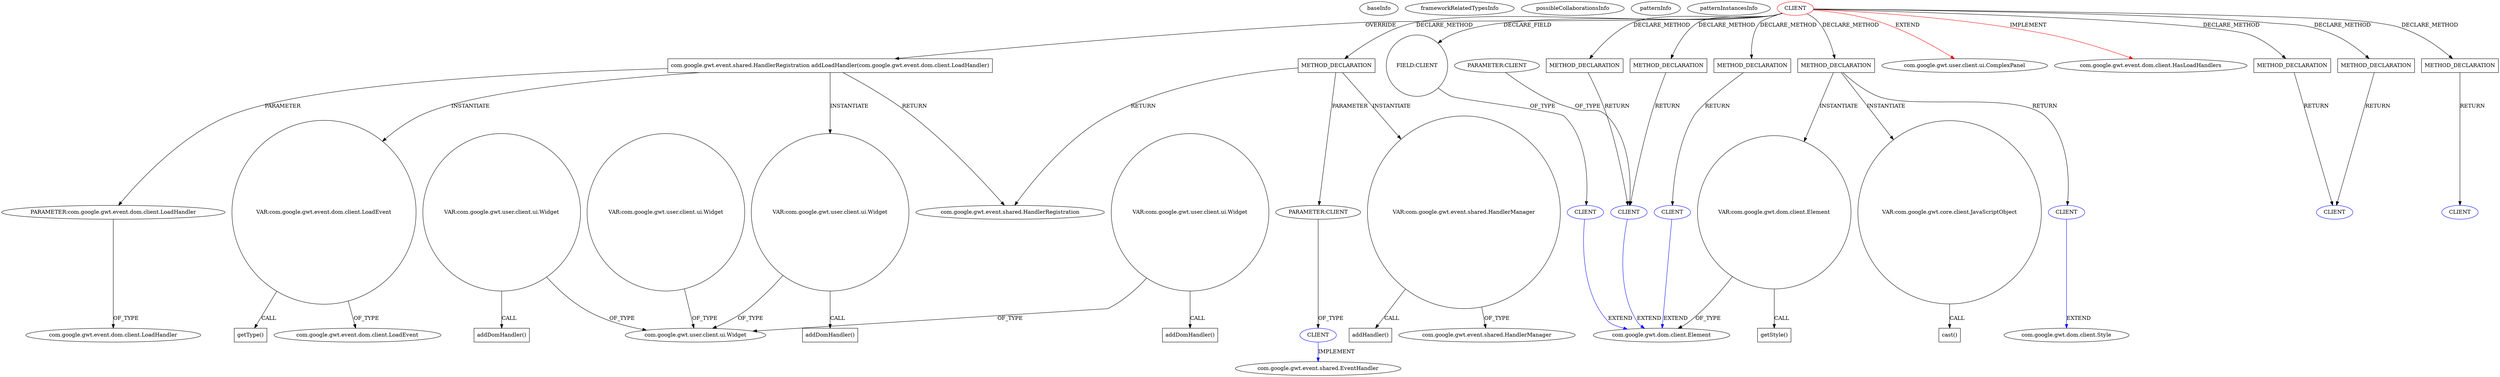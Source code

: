 digraph {
baseInfo[graphId=1551,category="pattern",isAnonymous=false,possibleRelation=true]
frameworkRelatedTypesInfo[0="com.google.gwt.event.dom.client.HasLoadHandlers",1="com.google.gwt.user.client.ui.ComplexPanel"]
possibleCollaborationsInfo[0="1551~FIELD_TYPE_DECLARATION-~com.google.gwt.event.dom.client.HasLoadHandlers com.google.gwt.user.client.ui.ComplexPanel ~com.google.gwt.dom.client.Element ~false~false",1="1551~RETURN_TYPE_DECLARATION-CLIENT_METHOD_DECLARATION-PARAMETER_TYPE_DECLARATION-RETURN_TYPE_DECLARATION-CLIENT_METHOD_DECLARATION-~com.google.gwt.event.dom.client.HasLoadHandlers com.google.gwt.user.client.ui.ComplexPanel ~com.google.gwt.dom.client.Element ~false~false",2="1551~RETURN_TYPE_DECLARATION-CLIENT_METHOD_DECLARATION-~com.google.gwt.event.dom.client.HasLoadHandlers com.google.gwt.user.client.ui.ComplexPanel ~com.google.gwt.dom.client.Element ~false~false",3="1551~RETURN_TYPE_DECLARATION-CLIENT_METHOD_DECLARATION-~com.google.gwt.event.dom.client.HasLoadHandlers com.google.gwt.user.client.ui.ComplexPanel ~com.google.gwt.dom.client.Style ~false~false",4="1551~PARAMETER_TYPE_DECLARATION-CLIENT_METHOD_DECLARATION-~com.google.gwt.event.dom.client.HasLoadHandlers com.google.gwt.user.client.ui.ComplexPanel ~com.google.gwt.event.shared.EventHandler ~false~false"]
patternInfo[frequency=3.0,patternRootClient=0]
patternInstancesInfo[0="mguiral-GwtSvgLib~/mguiral-GwtSvgLib/GwtSvgLib-master/src/gwt/html5/svg/client/user/ui/SVGGraphicalWidget.java~SVGGraphicalWidget~3974",1="mguiral-GwtSvgLib~/mguiral-GwtSvgLib/GwtSvgLib-master/src/gwt/html5/svg/client/user/ui/SVGWidget.java~SVGWidget~3992",2="mguiral-GwtSvgLib~/mguiral-GwtSvgLib/GwtSvgLib-master/src/gwt/html5/svg/client/user/ui/SVGSwitchWidget.java~SVGSwitchWidget~4001"]
96[label="PARAMETER:com.google.gwt.event.dom.client.LoadHandler",vertexType="PARAMETER_DECLARATION",isFrameworkType=false]
97[label="com.google.gwt.event.dom.client.LoadHandler",vertexType="FRAMEWORK_INTERFACE_TYPE",isFrameworkType=false]
94[label="com.google.gwt.event.shared.HandlerRegistration addLoadHandler(com.google.gwt.event.dom.client.LoadHandler)",vertexType="OVERRIDING_METHOD_DECLARATION",isFrameworkType=false,shape=box]
0[label="CLIENT",vertexType="ROOT_CLIENT_CLASS_DECLARATION",isFrameworkType=false,color=red]
11[label="FIELD:CLIENT",vertexType="FIELD_DECLARATION",isFrameworkType=false,shape=circle]
98[label="VAR:com.google.gwt.user.client.ui.Widget",vertexType="VARIABLE_EXPRESION",isFrameworkType=false,shape=circle]
1[label="com.google.gwt.user.client.ui.ComplexPanel",vertexType="FRAMEWORK_CLASS_TYPE",isFrameworkType=false]
101[label="VAR:com.google.gwt.event.dom.client.LoadEvent",vertexType="VARIABLE_EXPRESION",isFrameworkType=false,shape=circle]
102[label="getType()",vertexType="INSIDE_CALL",isFrameworkType=false,shape=box]
15[label="com.google.gwt.event.shared.HandlerRegistration",vertexType="FRAMEWORK_INTERFACE_TYPE",isFrameworkType=false]
103[label="com.google.gwt.event.dom.client.LoadEvent",vertexType="FRAMEWORK_CLASS_TYPE",isFrameworkType=false]
20[label="com.google.gwt.user.client.ui.Widget",vertexType="FRAMEWORK_CLASS_TYPE",isFrameworkType=false]
38[label="VAR:com.google.gwt.user.client.ui.Widget",vertexType="VARIABLE_EXPRESION",isFrameworkType=false,shape=circle]
28[label="VAR:com.google.gwt.user.client.ui.Widget",vertexType="VARIABLE_EXPRESION",isFrameworkType=false,shape=circle]
88[label="VAR:com.google.gwt.user.client.ui.Widget",vertexType="VARIABLE_EXPRESION",isFrameworkType=false,shape=circle]
12[label="CLIENT",vertexType="REFERENCE_CLIENT_CLASS_DECLARATION",isFrameworkType=false,color=blue]
13[label="com.google.gwt.dom.client.Element",vertexType="FRAMEWORK_CLASS_TYPE",isFrameworkType=false]
138[label="CLIENT",vertexType="REFERENCE_CLIENT_CLASS_DECLARATION",isFrameworkType=false,color=blue]
146[label="PARAMETER:CLIENT",vertexType="PARAMETER_DECLARATION",isFrameworkType=false]
132[label="CLIENT",vertexType="REFERENCE_CLIENT_CLASS_DECLARATION",isFrameworkType=false,color=blue]
123[label="VAR:com.google.gwt.dom.client.Element",vertexType="VARIABLE_EXPRESION",isFrameworkType=false,shape=circle]
124[label="getStyle()",vertexType="INSIDE_CALL",isFrameworkType=false,shape=box]
99[label="addDomHandler()",vertexType="INSIDE_CALL",isFrameworkType=false,shape=box]
39[label="addDomHandler()",vertexType="INSIDE_CALL",isFrameworkType=false,shape=box]
89[label="addDomHandler()",vertexType="INSIDE_CALL",isFrameworkType=false,shape=box]
10[label="com.google.gwt.event.dom.client.HasLoadHandlers",vertexType="FRAMEWORK_INTERFACE_TYPE",isFrameworkType=false]
117[label="METHOD_DECLARATION",vertexType="CLIENT_METHOD_DECLARATION",isFrameworkType=false,shape=box]
120[label="VAR:com.google.gwt.core.client.JavaScriptObject",vertexType="VARIABLE_EXPRESION",isFrameworkType=false,shape=circle]
121[label="cast()",vertexType="INSIDE_CALL",isFrameworkType=false,shape=box]
118[label="CLIENT",vertexType="REFERENCE_CLIENT_CLASS_DECLARATION",isFrameworkType=false,color=blue]
119[label="com.google.gwt.dom.client.Style",vertexType="FRAMEWORK_CLASS_TYPE",isFrameworkType=false]
137[label="METHOD_DECLARATION",vertexType="CLIENT_METHOD_DECLARATION",isFrameworkType=false,shape=box]
140[label="METHOD_DECLARATION",vertexType="CLIENT_METHOD_DECLARATION",isFrameworkType=false,shape=box]
149[label="METHOD_DECLARATION",vertexType="CLIENT_METHOD_DECLARATION",isFrameworkType=false,shape=box]
151[label="PARAMETER:CLIENT",vertexType="PARAMETER_DECLARATION",isFrameworkType=false]
152[label="CLIENT",vertexType="REFERENCE_CLIENT_CLASS_DECLARATION",isFrameworkType=false,color=blue]
153[label="com.google.gwt.event.shared.EventHandler",vertexType="FRAMEWORK_INTERFACE_TYPE",isFrameworkType=false]
154[label="VAR:com.google.gwt.event.shared.HandlerManager",vertexType="VARIABLE_EXPRESION",isFrameworkType=false,shape=circle]
155[label="addHandler()",vertexType="INSIDE_CALL",isFrameworkType=false,shape=box]
156[label="com.google.gwt.event.shared.HandlerManager",vertexType="FRAMEWORK_CLASS_TYPE",isFrameworkType=false]
142[label="METHOD_DECLARATION",vertexType="CLIENT_METHOD_DECLARATION",isFrameworkType=false,shape=box]
135[label="CLIENT",vertexType="REFERENCE_CLIENT_CLASS_DECLARATION",isFrameworkType=false,color=blue]
131[label="METHOD_DECLARATION",vertexType="CLIENT_METHOD_DECLARATION",isFrameworkType=false,shape=box]
115[label="METHOD_DECLARATION",vertexType="CLIENT_METHOD_DECLARATION",isFrameworkType=false,shape=box]
113[label="CLIENT",vertexType="REFERENCE_CLIENT_CLASS_DECLARATION",isFrameworkType=false,color=blue]
134[label="METHOD_DECLARATION",vertexType="CLIENT_METHOD_DECLARATION",isFrameworkType=false,shape=box]
96->97[label="OF_TYPE"]
94->101[label="INSTANTIATE"]
0->137[label="DECLARE_METHOD"]
0->115[label="DECLARE_METHOD"]
0->11[label="DECLARE_FIELD"]
88->20[label="OF_TYPE"]
117->123[label="INSTANTIATE"]
12->13[label="EXTEND",color=blue]
138->13[label="EXTEND",color=blue]
115->113[label="RETURN"]
94->98[label="INSTANTIATE"]
38->20[label="OF_TYPE"]
134->135[label="RETURN"]
140->138[label="RETURN"]
101->102[label="CALL"]
146->138[label="OF_TYPE"]
28->20[label="OF_TYPE"]
152->153[label="IMPLEMENT",color=blue]
0->134[label="DECLARE_METHOD"]
0->140[label="DECLARE_METHOD"]
154->156[label="OF_TYPE"]
117->120[label="INSTANTIATE"]
142->135[label="RETURN"]
118->119[label="EXTEND",color=blue]
0->117[label="DECLARE_METHOD"]
137->138[label="RETURN"]
0->10[label="IMPLEMENT",color=red]
123->124[label="CALL"]
120->121[label="CALL"]
154->155[label="CALL"]
101->103[label="OF_TYPE"]
11->12[label="OF_TYPE"]
0->94[label="OVERRIDE"]
0->131[label="DECLARE_METHOD"]
0->149[label="DECLARE_METHOD"]
117->118[label="RETURN"]
88->89[label="CALL"]
149->154[label="INSTANTIATE"]
38->39[label="CALL"]
98->20[label="OF_TYPE"]
132->13[label="EXTEND",color=blue]
0->142[label="DECLARE_METHOD"]
149->15[label="RETURN"]
131->132[label="RETURN"]
0->1[label="EXTEND",color=red]
98->99[label="CALL"]
123->13[label="OF_TYPE"]
94->15[label="RETURN"]
151->152[label="OF_TYPE"]
149->151[label="PARAMETER"]
94->96[label="PARAMETER"]
}

